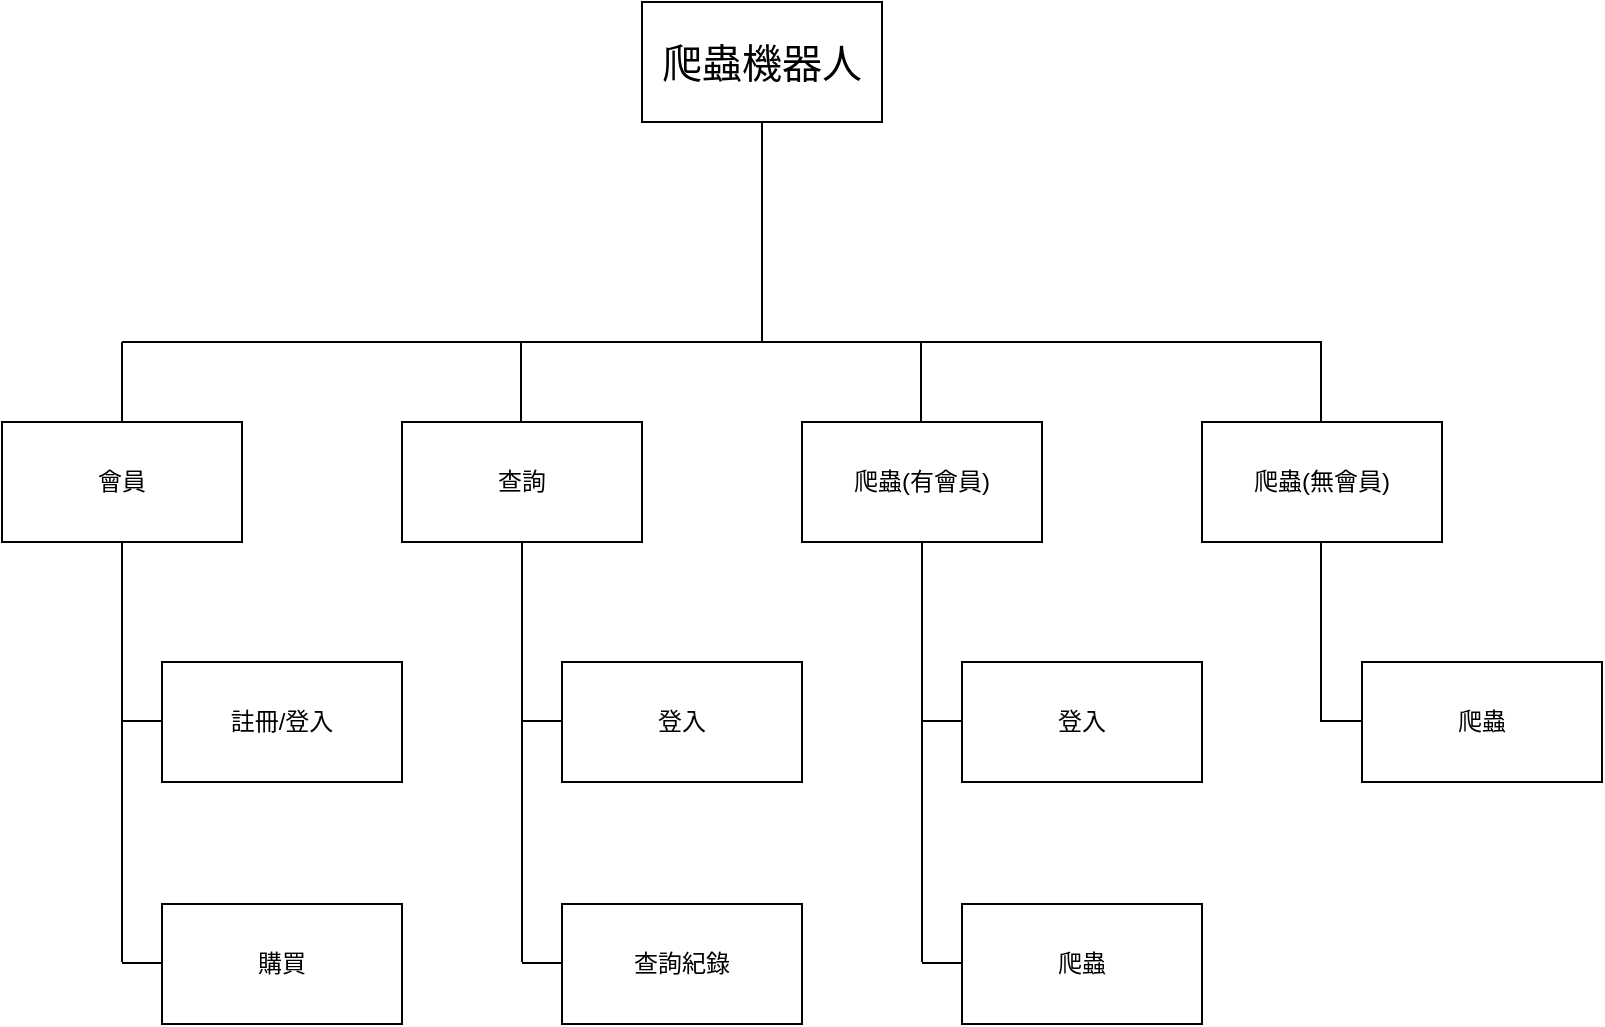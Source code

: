 <mxfile version="21.2.9" type="google">
  <diagram name="第 1 页" id="CnVZQLiM2wacHH_nSjSw">
    <mxGraphModel grid="1" page="1" gridSize="10" guides="1" tooltips="1" connect="1" arrows="1" fold="1" pageScale="1" pageWidth="827" pageHeight="1169" math="0" shadow="0">
      <root>
        <mxCell id="0" />
        <mxCell id="1" parent="0" />
        <mxCell id="1ZyQG0UOCEFSKXoRxgIf-1" value="&lt;font style=&quot;font-size: 20px;&quot;&gt;爬蟲機器人&lt;/font&gt;" style="rounded=0;whiteSpace=wrap;html=1;" vertex="1" parent="1">
          <mxGeometry x="360" y="70" width="120" height="60" as="geometry" />
        </mxCell>
        <mxCell id="1ZyQG0UOCEFSKXoRxgIf-2" value="" style="endArrow=none;html=1;rounded=0;entryX=0.5;entryY=1;entryDx=0;entryDy=0;" edge="1" parent="1" target="1ZyQG0UOCEFSKXoRxgIf-1">
          <mxGeometry width="50" height="50" relative="1" as="geometry">
            <mxPoint x="420" y="240" as="sourcePoint" />
            <mxPoint x="390" y="280" as="targetPoint" />
          </mxGeometry>
        </mxCell>
        <mxCell id="1ZyQG0UOCEFSKXoRxgIf-3" value="" style="endArrow=none;html=1;rounded=0;" edge="1" parent="1">
          <mxGeometry width="50" height="50" relative="1" as="geometry">
            <mxPoint x="100" y="240" as="sourcePoint" />
            <mxPoint x="700" y="240" as="targetPoint" />
            <Array as="points">
              <mxPoint x="420" y="240" />
            </Array>
          </mxGeometry>
        </mxCell>
        <mxCell id="1ZyQG0UOCEFSKXoRxgIf-4" value="會員" style="rounded=0;whiteSpace=wrap;html=1;" vertex="1" parent="1">
          <mxGeometry x="40" y="280" width="120" height="60" as="geometry" />
        </mxCell>
        <mxCell id="1ZyQG0UOCEFSKXoRxgIf-5" value="查詢" style="rounded=0;whiteSpace=wrap;html=1;" vertex="1" parent="1">
          <mxGeometry x="240" y="280" width="120" height="60" as="geometry" />
        </mxCell>
        <mxCell id="1ZyQG0UOCEFSKXoRxgIf-6" value="爬蟲(有會員)" style="rounded=0;whiteSpace=wrap;html=1;" vertex="1" parent="1">
          <mxGeometry x="440" y="280" width="120" height="60" as="geometry" />
        </mxCell>
        <mxCell id="1ZyQG0UOCEFSKXoRxgIf-8" value="登入" style="rounded=0;whiteSpace=wrap;html=1;" vertex="1" parent="1">
          <mxGeometry x="320" y="400" width="120" height="60" as="geometry" />
        </mxCell>
        <mxCell id="1ZyQG0UOCEFSKXoRxgIf-9" value="註冊/登入" style="rounded=0;whiteSpace=wrap;html=1;" vertex="1" parent="1">
          <mxGeometry x="120" y="400" width="120" height="60" as="geometry" />
        </mxCell>
        <mxCell id="1ZyQG0UOCEFSKXoRxgIf-10" value="查詢紀錄" style="rounded=0;whiteSpace=wrap;html=1;" vertex="1" parent="1">
          <mxGeometry x="320" y="521" width="120" height="60" as="geometry" />
        </mxCell>
        <mxCell id="1ZyQG0UOCEFSKXoRxgIf-11" value="爬蟲(無會員)" style="rounded=0;whiteSpace=wrap;html=1;" vertex="1" parent="1">
          <mxGeometry x="640" y="280" width="120" height="60" as="geometry" />
        </mxCell>
        <mxCell id="1ZyQG0UOCEFSKXoRxgIf-12" value="登入" style="rounded=0;whiteSpace=wrap;html=1;" vertex="1" parent="1">
          <mxGeometry x="520" y="400" width="120" height="60" as="geometry" />
        </mxCell>
        <mxCell id="1ZyQG0UOCEFSKXoRxgIf-13" value="爬蟲" style="rounded=0;whiteSpace=wrap;html=1;" vertex="1" parent="1">
          <mxGeometry x="720" y="400" width="120" height="60" as="geometry" />
        </mxCell>
        <mxCell id="1ZyQG0UOCEFSKXoRxgIf-14" value="爬蟲" style="rounded=0;whiteSpace=wrap;html=1;" vertex="1" parent="1">
          <mxGeometry x="520" y="521" width="120" height="60" as="geometry" />
        </mxCell>
        <mxCell id="1ZyQG0UOCEFSKXoRxgIf-15" value="" style="endArrow=none;html=1;rounded=0;exitX=0.5;exitY=0;exitDx=0;exitDy=0;" edge="1" parent="1" source="1ZyQG0UOCEFSKXoRxgIf-4">
          <mxGeometry width="50" height="50" relative="1" as="geometry">
            <mxPoint x="390" y="430" as="sourcePoint" />
            <mxPoint x="100" y="240" as="targetPoint" />
            <Array as="points">
              <mxPoint x="100" y="260" />
            </Array>
          </mxGeometry>
        </mxCell>
        <mxCell id="1ZyQG0UOCEFSKXoRxgIf-16" value="" style="endArrow=none;html=1;rounded=0;exitX=0.5;exitY=0;exitDx=0;exitDy=0;" edge="1" parent="1">
          <mxGeometry width="50" height="50" relative="1" as="geometry">
            <mxPoint x="299.5" y="280" as="sourcePoint" />
            <mxPoint x="299.5" y="240" as="targetPoint" />
            <Array as="points">
              <mxPoint x="299.5" y="260" />
            </Array>
          </mxGeometry>
        </mxCell>
        <mxCell id="1ZyQG0UOCEFSKXoRxgIf-17" value="" style="endArrow=none;html=1;rounded=0;exitX=0.5;exitY=0;exitDx=0;exitDy=0;" edge="1" parent="1">
          <mxGeometry width="50" height="50" relative="1" as="geometry">
            <mxPoint x="499.5" y="280" as="sourcePoint" />
            <mxPoint x="499.5" y="240" as="targetPoint" />
            <Array as="points">
              <mxPoint x="499.5" y="260" />
            </Array>
          </mxGeometry>
        </mxCell>
        <mxCell id="1ZyQG0UOCEFSKXoRxgIf-18" value="" style="endArrow=none;html=1;rounded=0;exitX=0.5;exitY=0;exitDx=0;exitDy=0;" edge="1" parent="1">
          <mxGeometry width="50" height="50" relative="1" as="geometry">
            <mxPoint x="699.5" y="280" as="sourcePoint" />
            <mxPoint x="699.5" y="240" as="targetPoint" />
            <Array as="points">
              <mxPoint x="699.5" y="260" />
            </Array>
          </mxGeometry>
        </mxCell>
        <mxCell id="1ZyQG0UOCEFSKXoRxgIf-21" value="" style="endArrow=none;html=1;rounded=0;entryX=0.5;entryY=1;entryDx=0;entryDy=0;" edge="1" parent="1" target="1ZyQG0UOCEFSKXoRxgIf-5">
          <mxGeometry width="50" height="50" relative="1" as="geometry">
            <mxPoint x="300" y="550" as="sourcePoint" />
            <mxPoint x="440" y="380" as="targetPoint" />
          </mxGeometry>
        </mxCell>
        <mxCell id="1ZyQG0UOCEFSKXoRxgIf-22" value="" style="endArrow=none;html=1;rounded=0;entryX=0;entryY=0.5;entryDx=0;entryDy=0;" edge="1" parent="1">
          <mxGeometry width="50" height="50" relative="1" as="geometry">
            <mxPoint x="300" y="429.5" as="sourcePoint" />
            <mxPoint x="320" y="429.5" as="targetPoint" />
          </mxGeometry>
        </mxCell>
        <mxCell id="1ZyQG0UOCEFSKXoRxgIf-23" value="" style="endArrow=none;html=1;rounded=0;entryX=0;entryY=0.5;entryDx=0;entryDy=0;" edge="1" parent="1">
          <mxGeometry width="50" height="50" relative="1" as="geometry">
            <mxPoint x="300" y="550.5" as="sourcePoint" />
            <mxPoint x="320" y="550.5" as="targetPoint" />
          </mxGeometry>
        </mxCell>
        <mxCell id="1ZyQG0UOCEFSKXoRxgIf-24" value="" style="endArrow=none;html=1;rounded=0;entryX=0.5;entryY=1;entryDx=0;entryDy=0;" edge="1" parent="1">
          <mxGeometry width="50" height="50" relative="1" as="geometry">
            <mxPoint x="500" y="550" as="sourcePoint" />
            <mxPoint x="500" y="340" as="targetPoint" />
          </mxGeometry>
        </mxCell>
        <mxCell id="1ZyQG0UOCEFSKXoRxgIf-25" value="" style="endArrow=none;html=1;rounded=0;entryX=0;entryY=0.5;entryDx=0;entryDy=0;" edge="1" parent="1">
          <mxGeometry width="50" height="50" relative="1" as="geometry">
            <mxPoint x="500" y="429.5" as="sourcePoint" />
            <mxPoint x="520" y="429.5" as="targetPoint" />
          </mxGeometry>
        </mxCell>
        <mxCell id="1ZyQG0UOCEFSKXoRxgIf-26" value="" style="endArrow=none;html=1;rounded=0;entryX=0;entryY=0.5;entryDx=0;entryDy=0;" edge="1" parent="1">
          <mxGeometry width="50" height="50" relative="1" as="geometry">
            <mxPoint x="500" y="550.5" as="sourcePoint" />
            <mxPoint x="520" y="550.5" as="targetPoint" />
          </mxGeometry>
        </mxCell>
        <mxCell id="1ZyQG0UOCEFSKXoRxgIf-27" value="" style="endArrow=none;html=1;rounded=0;entryX=0.5;entryY=1;entryDx=0;entryDy=0;" edge="1" parent="1">
          <mxGeometry width="50" height="50" relative="1" as="geometry">
            <mxPoint x="699.5" y="430" as="sourcePoint" />
            <mxPoint x="699.5" y="340" as="targetPoint" />
          </mxGeometry>
        </mxCell>
        <mxCell id="1ZyQG0UOCEFSKXoRxgIf-28" value="" style="endArrow=none;html=1;rounded=0;entryX=0;entryY=0.5;entryDx=0;entryDy=0;" edge="1" parent="1">
          <mxGeometry width="50" height="50" relative="1" as="geometry">
            <mxPoint x="700" y="429.5" as="sourcePoint" />
            <mxPoint x="720" y="429.5" as="targetPoint" />
          </mxGeometry>
        </mxCell>
        <mxCell id="1ZyQG0UOCEFSKXoRxgIf-29" value="購買" style="rounded=0;whiteSpace=wrap;html=1;" vertex="1" parent="1">
          <mxGeometry x="120" y="521" width="120" height="60" as="geometry" />
        </mxCell>
        <mxCell id="1ZyQG0UOCEFSKXoRxgIf-33" value="" style="endArrow=none;html=1;rounded=0;entryX=0.5;entryY=1;entryDx=0;entryDy=0;" edge="1" parent="1">
          <mxGeometry width="50" height="50" relative="1" as="geometry">
            <mxPoint x="100" y="550" as="sourcePoint" />
            <mxPoint x="100" y="340" as="targetPoint" />
          </mxGeometry>
        </mxCell>
        <mxCell id="1ZyQG0UOCEFSKXoRxgIf-34" value="" style="endArrow=none;html=1;rounded=0;entryX=0;entryY=0.5;entryDx=0;entryDy=0;" edge="1" parent="1">
          <mxGeometry width="50" height="50" relative="1" as="geometry">
            <mxPoint x="100" y="429.5" as="sourcePoint" />
            <mxPoint x="120" y="429.5" as="targetPoint" />
          </mxGeometry>
        </mxCell>
        <mxCell id="1ZyQG0UOCEFSKXoRxgIf-35" value="" style="endArrow=none;html=1;rounded=0;entryX=0;entryY=0.5;entryDx=0;entryDy=0;" edge="1" parent="1">
          <mxGeometry width="50" height="50" relative="1" as="geometry">
            <mxPoint x="100" y="550.5" as="sourcePoint" />
            <mxPoint x="120" y="550.5" as="targetPoint" />
          </mxGeometry>
        </mxCell>
      </root>
    </mxGraphModel>
  </diagram>
</mxfile>

